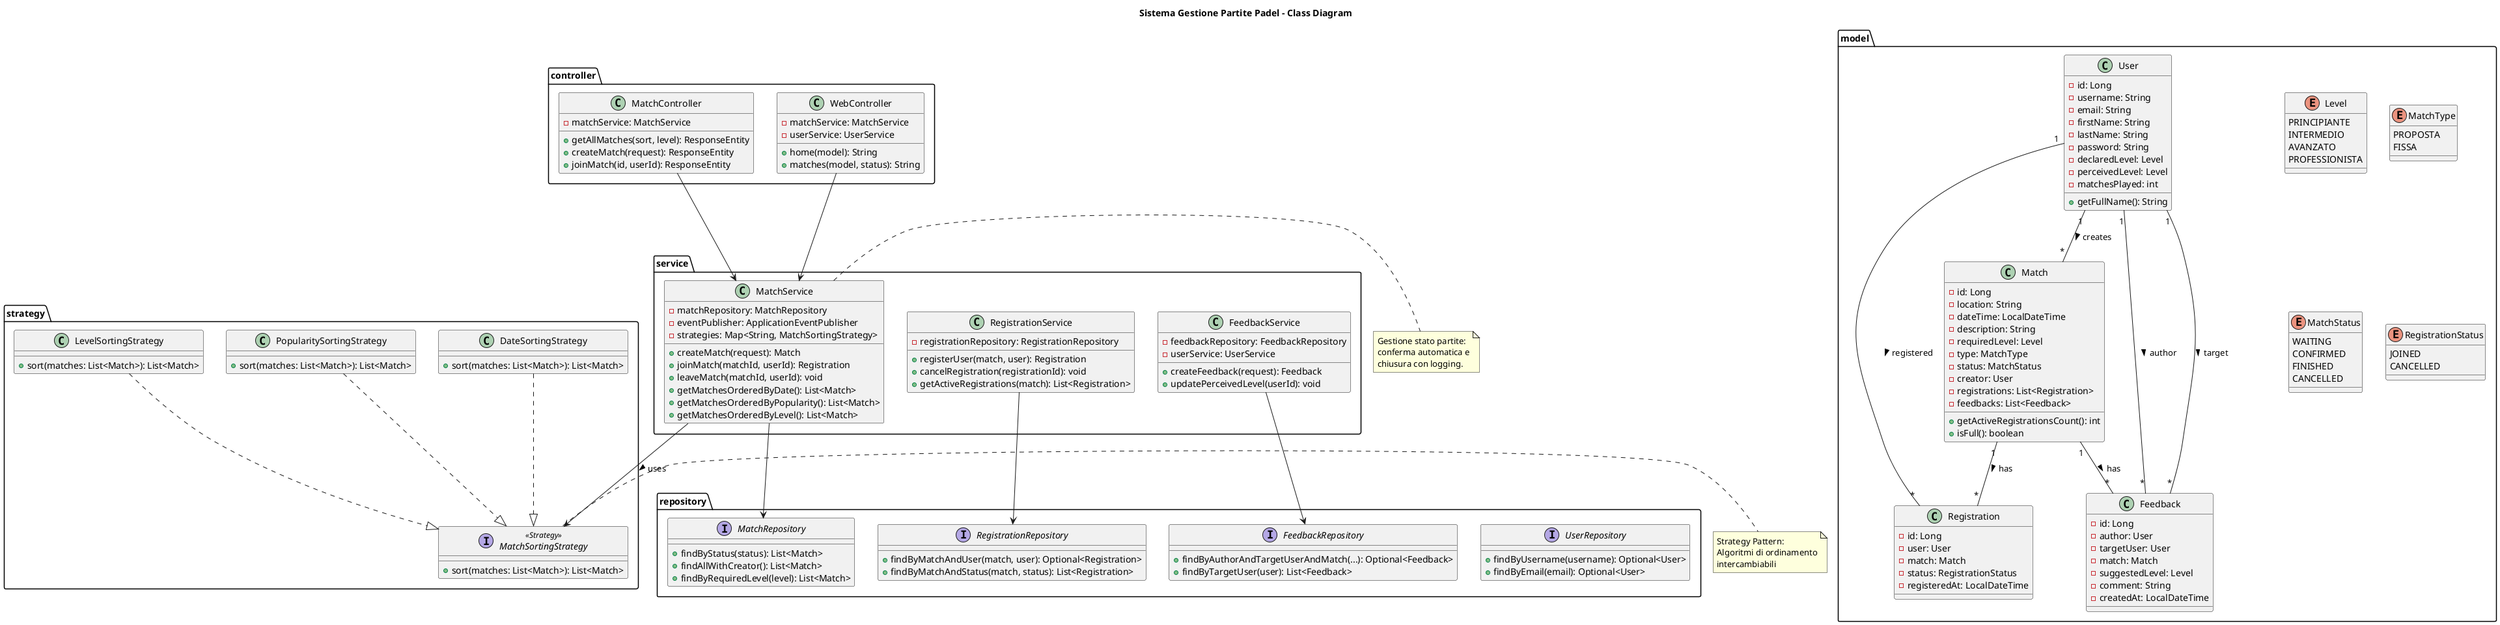 @startuml Class Diagram - App Padel

title Sistema Gestione Partite Padel - Class Diagram

' Packages
package "model" {
  
  class User {
    -id: Long
    -username: String
    -email: String
    -firstName: String
    -lastName: String
    -password: String
    -declaredLevel: Level
    -perceivedLevel: Level
    -matchesPlayed: int
    +getFullName(): String
  }
  
  class Match {
    -id: Long
    -location: String
    -dateTime: LocalDateTime
    -description: String
    -requiredLevel: Level
    -type: MatchType
    -status: MatchStatus
    -creator: User
    -registrations: List<Registration>
    -feedbacks: List<Feedback>
    +getActiveRegistrationsCount(): int
    +isFull(): boolean
  }
  
  class Registration {
    -id: Long
    -user: User
    -match: Match
    -status: RegistrationStatus
    -registeredAt: LocalDateTime
  }
  
  class Feedback {
    -id: Long
    -author: User
    -targetUser: User
    -match: Match
    -suggestedLevel: Level
    -comment: String
    -createdAt: LocalDateTime
  }
  
  enum Level {
    PRINCIPIANTE
    INTERMEDIO
    AVANZATO
    PROFESSIONISTA
  }
  
  enum MatchType {
    PROPOSTA
    FISSA
  }
  
  enum MatchStatus {
    WAITING
    CONFIRMED
    FINISHED
    CANCELLED
  }
  
  enum RegistrationStatus {
    JOINED
    CANCELLED
  }
}

package "service" {
  
  class MatchService {
    -matchRepository: MatchRepository
    -eventPublisher: ApplicationEventPublisher
    -strategies: Map<String, MatchSortingStrategy>
    +createMatch(request): Match
    +joinMatch(matchId, userId): Registration
    +leaveMatch(matchId, userId): void
    +getMatchesOrderedByDate(): List<Match>
    +getMatchesOrderedByPopularity(): List<Match>
    +getMatchesOrderedByLevel(): List<Match>
  }
  
  class RegistrationService {
    -registrationRepository: RegistrationRepository
    +registerUser(match, user): Registration
    +cancelRegistration(registrationId): void
    +getActiveRegistrations(match): List<Registration>
  }
  
  class FeedbackService {
    -feedbackRepository: FeedbackRepository
    -userService: UserService
    +createFeedback(request): Feedback
    +updatePerceivedLevel(userId): void
  }
  
}

package "strategy" {
  
  interface MatchSortingStrategy <<Strategy>> {
    +sort(matches: List<Match>): List<Match>
  }
  
  class DateSortingStrategy {
    +sort(matches: List<Match>): List<Match>
  }
  
  class PopularitySortingStrategy {
    +sort(matches: List<Match>): List<Match>
  }
  
  class LevelSortingStrategy {
    +sort(matches: List<Match>): List<Match>
  }
}

package "repository" {
  
  interface UserRepository {
    +findByUsername(username): Optional<User>
    +findByEmail(email): Optional<User>
  }
  
  interface MatchRepository {
    +findByStatus(status): List<Match>
    +findAllWithCreator(): List<Match>
    +findByRequiredLevel(level): List<Match>
  }
  
  interface RegistrationRepository {
    +findByMatchAndUser(match, user): Optional<Registration>
    +findByMatchAndStatus(match, status): List<Registration>
  }
  
  interface FeedbackRepository {
    +findByAuthorAndTargetUserAndMatch(...): Optional<Feedback>
    +findByTargetUser(user): List<Feedback>
  }
}

package "controller" {
  
  class MatchController {
    -matchService: MatchService
    +getAllMatches(sort, level): ResponseEntity
    +createMatch(request): ResponseEntity
    +joinMatch(id, userId): ResponseEntity
  }
  
  class WebController {
    -matchService: MatchService
    -userService: UserService
    +home(model): String
    +matches(model, status): String
  }
}

' Relationships
User "1" -- "*" Registration : registered >
User "1" -- "*" Feedback : author >
User "1" -- "*" Feedback : target >
User "1" -- "*" Match : creates >

Match "1" -- "*" Registration : has >
Match "1" -- "*" Feedback : has >

MatchService --> MatchRepository
MatchService --> MatchSortingStrategy : uses >
RegistrationService --> RegistrationRepository

FeedbackService --> FeedbackRepository

DateSortingStrategy ..|> MatchSortingStrategy
PopularitySortingStrategy ..|> MatchSortingStrategy
LevelSortingStrategy ..|> MatchSortingStrategy

MatchController --> MatchService
WebController --> MatchService

note right of MatchSortingStrategy
  Strategy Pattern:
  Algoritmi di ordinamento
  intercambiabili
end note

note right of MatchService
  Gestione stato partite:
  conferma automatica e
  chiusura con logging.
end note

@enduml
